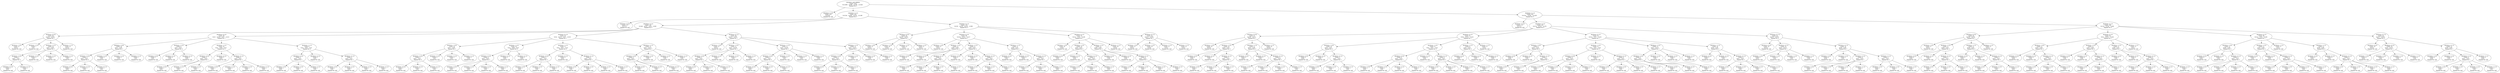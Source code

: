digraph voting {
decisionDecisionNode4762d950[label="Attribute: null=Infinity
Count: 1555
0.0:1093   3.0:60   2.0:59   1.0:343   
Expand On: 5"];decisionDecisionNode4762d950 -> decisionDecisionNode2aa937cd;
decisionDecisionNode2aa937cd[label="Attribute: 5=0.0
Count: 518
0.0:518   
Expand On: null"];decisionDecisionNode4762d950 -> decisionDecisionNode4b8e899c;
decisionDecisionNode4b8e899c[label="Attribute: 5=2.0
Count: 518
0.0:254   3.0:60   2.0:24   1.0:180   
Expand On: 3"];decisionDecisionNode4b8e899c -> decisionDecisionNode7aec8784;
decisionDecisionNode7aec8784[label="Attribute: 3=0.0
Count: 173
0.0:173   
Expand On: null"];decisionDecisionNode4b8e899c -> decisionDecisionNode3eb52a28;
decisionDecisionNode3eb52a28[label="Attribute: 3=2.0
Count: 167
0.0:46   3.0:31   2.0:8   1.0:82   
Expand On: 0"];decisionDecisionNode3eb52a28 -> decisionDecisionNode67e2c841;
decisionDecisionNode67e2c841[label="Attribute: 0=0.0
Count: 40
0.0:24   1.0:16   
Expand On: 1"];decisionDecisionNode67e2c841 -> decisionDecisionNode59c958af;
decisionDecisionNode59c958af[label="Attribute: 1=0.0
Count: 11
0.0:11   
Expand On: null"];decisionDecisionNode67e2c841 -> decisionDecisionNode31dd7736;
decisionDecisionNode31dd7736[label="Attribute: 1=3.0
Count: 7
1.0:7   
Expand On: null"];decisionDecisionNode67e2c841 -> decisionDecisionNode42bd93cd;
decisionDecisionNode42bd93cd[label="Attribute: 1=2.0
Count: 10
0.0:1   1.0:9   
Expand On: 2"];decisionDecisionNode42bd93cd -> decisionDecisionNode2c3299f6;
decisionDecisionNode2c3299f6[label="Attribute: 2=0.0
Count: 2
0.0:1   1.0:1   
Expand On: 4"];decisionDecisionNode2c3299f6 -> decisionDecisionNode2e19fc25;
decisionDecisionNode2e19fc25[label="Attribute: 4=0.0
Count: 1
0.0:1   
Expand On: null"];decisionDecisionNode2c3299f6 -> decisionDecisionNode2bf8f8c8;
decisionDecisionNode2bf8f8c8[label="Attribute: 4=1.0
Count: 1
1.0:1   
Expand On: null"];decisionDecisionNode42bd93cd -> decisionDecisionNode66952905;
decisionDecisionNode66952905[label="Attribute: 2=3.0
Count: 3
1.0:3   
Expand On: null"];decisionDecisionNode42bd93cd -> decisionDecisionNode4ab83be0;
decisionDecisionNode4ab83be0[label="Attribute: 2=2.0
Count: 3
1.0:3   
Expand On: null"];decisionDecisionNode42bd93cd -> decisionDecisionNode5631573;
decisionDecisionNode5631573[label="Attribute: 2=1.0
Count: 2
1.0:2   
Expand On: null"];decisionDecisionNode67e2c841 -> decisionDecisionNode2c1533c8;
decisionDecisionNode2c1533c8[label="Attribute: 1=1.0
Count: 12
0.0:12   
Expand On: null"];decisionDecisionNode3eb52a28 -> decisionDecisionNode23faa614;
decisionDecisionNode23faa614[label="Attribute: 0=3.0
Count: 38
0.0:3   3.0:18   2.0:5   1.0:12   
Expand On: 1"];decisionDecisionNode23faa614 -> decisionDecisionNode1cad7d80;
decisionDecisionNode1cad7d80[label="Attribute: 1=0.0
Count: 10
0.0:1   1.0:9   
Expand On: 2"];decisionDecisionNode1cad7d80 -> decisionDecisionNode420a6d35;
decisionDecisionNode420a6d35[label="Attribute: 2=0.0
Count: 3
0.0:1   1.0:2   
Expand On: 4"];decisionDecisionNode420a6d35 -> decisionDecisionNode3a87d472;
decisionDecisionNode3a87d472[label="Attribute: 4=0.0
Count: 1
0.0:1   
Expand On: null"];decisionDecisionNode420a6d35 -> decisionDecisionNode2b8ca663;
decisionDecisionNode2b8ca663[label="Attribute: 4=2.0
Count: 1
1.0:1   
Expand On: null"];decisionDecisionNode420a6d35 -> decisionDecisionNode1effc3eb;
decisionDecisionNode1effc3eb[label="Attribute: 4=1.0
Count: 1
1.0:1   
Expand On: null"];decisionDecisionNode1cad7d80 -> decisionDecisionNode29978933;
decisionDecisionNode29978933[label="Attribute: 2=3.0
Count: 3
1.0:3   
Expand On: null"];decisionDecisionNode1cad7d80 -> decisionDecisionNode1bb0889a;
decisionDecisionNode1bb0889a[label="Attribute: 2=2.0
Count: 3
1.0:3   
Expand On: null"];decisionDecisionNode1cad7d80 -> decisionDecisionNode62d844a9;
decisionDecisionNode62d844a9[label="Attribute: 2=1.0
Count: 1
1.0:1   
Expand On: null"];decisionDecisionNode23faa614 -> decisionDecisionNode6483e5f1;
decisionDecisionNode6483e5f1[label="Attribute: 1=3.0
Count: 9
3.0:7   2.0:2   
Expand On: 4"];decisionDecisionNode6483e5f1 -> decisionDecisionNodef6d64c5;
decisionDecisionNodef6d64c5[label="Attribute: 4=0.0
Count: 2
2.0:2   
Expand On: null"];decisionDecisionNode6483e5f1 -> decisionDecisionNode56f2c96c;
decisionDecisionNode56f2c96c[label="Attribute: 4=2.0
Count: 4
3.0:4   
Expand On: null"];decisionDecisionNode6483e5f1 -> decisionDecisionNode5d85fe0c;
decisionDecisionNode5d85fe0c[label="Attribute: 4=1.0
Count: 3
3.0:3   
Expand On: null"];decisionDecisionNode23faa614 -> decisionDecisionNode7e9f5cc;
decisionDecisionNode7e9f5cc[label="Attribute: 1=2.0
Count: 10
0.0:1   3.0:6   2.0:3   
Expand On: 4"];decisionDecisionNode7e9f5cc -> decisionDecisionNode11082823;
decisionDecisionNode11082823[label="Attribute: 4=0.0
Count: 3
0.0:1   2.0:2   
Expand On: 2"];decisionDecisionNode11082823 -> decisionDecisionNode2e831a91;
decisionDecisionNode2e831a91[label="Attribute: 2=0.0
Count: 1
0.0:1   
Expand On: null"];decisionDecisionNode11082823 -> decisionDecisionNode21453d72;
decisionDecisionNode21453d72[label="Attribute: 2=2.0
Count: 1
2.0:1   
Expand On: null"];decisionDecisionNode11082823 -> decisionDecisionNode48c5186e;
decisionDecisionNode48c5186e[label="Attribute: 2=1.0
Count: 1
2.0:1   
Expand On: null"];decisionDecisionNode7e9f5cc -> decisionDecisionNode3c70315;
decisionDecisionNode3c70315[label="Attribute: 4=2.0
Count: 3
3.0:3   
Expand On: null"];decisionDecisionNode7e9f5cc -> decisionDecisionNode7e9b59a2;
decisionDecisionNode7e9b59a2[label="Attribute: 4=1.0
Count: 4
3.0:3   2.0:1   
Expand On: 2"];decisionDecisionNode7e9b59a2 -> decisionDecisionNode919db9e;
decisionDecisionNode919db9e[label="Attribute: 2=0.0
Count: 1
2.0:1   
Expand On: null"];decisionDecisionNode7e9b59a2 -> decisionDecisionNodea166bd;
decisionDecisionNodea166bd[label="Attribute: 2=3.0
Count: 1
3.0:1   
Expand On: null"];decisionDecisionNode7e9b59a2 -> decisionDecisionNode6460029d;
decisionDecisionNode6460029d[label="Attribute: 2=2.0
Count: 1
3.0:1   
Expand On: null"];decisionDecisionNode7e9b59a2 -> decisionDecisionNode5b4bc4e6;
decisionDecisionNode5b4bc4e6[label="Attribute: 2=1.0
Count: 1
3.0:1   
Expand On: null"];decisionDecisionNode23faa614 -> decisionDecisionNode4b6c06dd;
decisionDecisionNode4b6c06dd[label="Attribute: 1=1.0
Count: 9
0.0:1   3.0:5   1.0:3   
Expand On: 4"];decisionDecisionNode4b6c06dd -> decisionDecisionNode2136bdda;
decisionDecisionNode2136bdda[label="Attribute: 4=0.0
Count: 3
0.0:1   1.0:2   
Expand On: 2"];decisionDecisionNode2136bdda -> decisionDecisionNode10ea443f;
decisionDecisionNode10ea443f[label="Attribute: 2=0.0
Count: 1
0.0:1   
Expand On: null"];decisionDecisionNode2136bdda -> decisionDecisionNode4268cc6;
decisionDecisionNode4268cc6[label="Attribute: 2=3.0
Count: 1
1.0:1   
Expand On: null"];decisionDecisionNode2136bdda -> decisionDecisionNode7ee41d4a;
decisionDecisionNode7ee41d4a[label="Attribute: 2=2.0
Count: 1
1.0:1   
Expand On: null"];decisionDecisionNode4b6c06dd -> decisionDecisionNode323f265b;
decisionDecisionNode323f265b[label="Attribute: 4=2.0
Count: 2
3.0:2   
Expand On: null"];decisionDecisionNode4b6c06dd -> decisionDecisionNode4fef3a22;
decisionDecisionNode4fef3a22[label="Attribute: 4=1.0
Count: 4
3.0:3   1.0:1   
Expand On: 2"];decisionDecisionNode4fef3a22 -> decisionDecisionNode62d1b72d;
decisionDecisionNode62d1b72d[label="Attribute: 2=0.0
Count: 1
1.0:1   
Expand On: null"];decisionDecisionNode4fef3a22 -> decisionDecisionNode36511e0a;
decisionDecisionNode36511e0a[label="Attribute: 2=3.0
Count: 1
3.0:1   
Expand On: null"];decisionDecisionNode4fef3a22 -> decisionDecisionNode78b3e62;
decisionDecisionNode78b3e62[label="Attribute: 2=2.0
Count: 1
3.0:1   
Expand On: null"];decisionDecisionNode4fef3a22 -> decisionDecisionNode46ac97cc;
decisionDecisionNode46ac97cc[label="Attribute: 2=1.0
Count: 1
3.0:1   
Expand On: null"];decisionDecisionNode3eb52a28 -> decisionDecisionNode6d21f653;
decisionDecisionNode6d21f653[label="Attribute: 0=2.0
Count: 43
0.0:4   3.0:13   2.0:3   1.0:23   
Expand On: 1"];decisionDecisionNode6d21f653 -> decisionDecisionNode50b2fb1e;
decisionDecisionNode50b2fb1e[label="Attribute: 1=0.0
Count: 10
0.0:1   1.0:9   
Expand On: 2"];decisionDecisionNode50b2fb1e -> decisionDecisionNode168497f6;
decisionDecisionNode168497f6[label="Attribute: 2=0.0
Count: 3
0.0:1   1.0:2   
Expand On: 4"];decisionDecisionNode168497f6 -> decisionDecisionNode5b14a306;
decisionDecisionNode5b14a306[label="Attribute: 4=0.0
Count: 1
0.0:1   
Expand On: null"];decisionDecisionNode168497f6 -> decisionDecisionNode27db0da1;
decisionDecisionNode27db0da1[label="Attribute: 4=2.0
Count: 1
1.0:1   
Expand On: null"];decisionDecisionNode168497f6 -> decisionDecisionNode1e5bd978;
decisionDecisionNode1e5bd978[label="Attribute: 4=1.0
Count: 1
1.0:1   
Expand On: null"];decisionDecisionNode50b2fb1e -> decisionDecisionNode202264da;
decisionDecisionNode202264da[label="Attribute: 2=3.0
Count: 2
1.0:2   
Expand On: null"];decisionDecisionNode50b2fb1e -> decisionDecisionNode320b34b1;
decisionDecisionNode320b34b1[label="Attribute: 2=2.0
Count: 2
1.0:2   
Expand On: null"];decisionDecisionNode50b2fb1e -> decisionDecisionNode7db06a21;
decisionDecisionNode7db06a21[label="Attribute: 2=1.0
Count: 3
1.0:3   
Expand On: null"];decisionDecisionNode6d21f653 -> decisionDecisionNode4907dcfe;
decisionDecisionNode4907dcfe[label="Attribute: 1=3.0
Count: 10
0.0:1   3.0:6   2.0:3   
Expand On: 4"];decisionDecisionNode4907dcfe -> decisionDecisionNode233dcd27;
decisionDecisionNode233dcd27[label="Attribute: 4=0.0
Count: 4
0.0:1   2.0:3   
Expand On: 2"];decisionDecisionNode233dcd27 -> decisionDecisionNode2e67cd84;
decisionDecisionNode2e67cd84[label="Attribute: 2=0.0
Count: 1
0.0:1   
Expand On: null"];decisionDecisionNode233dcd27 -> decisionDecisionNode20e5ace9;
decisionDecisionNode20e5ace9[label="Attribute: 2=3.0
Count: 1
2.0:1   
Expand On: null"];decisionDecisionNode233dcd27 -> decisionDecisionNode46bb05de;
decisionDecisionNode46bb05de[label="Attribute: 2=2.0
Count: 1
2.0:1   
Expand On: null"];decisionDecisionNode233dcd27 -> decisionDecisionNode207e5619;
decisionDecisionNode207e5619[label="Attribute: 2=1.0
Count: 1
2.0:1   
Expand On: null"];decisionDecisionNode4907dcfe -> decisionDecisionNode464693f9;
decisionDecisionNode464693f9[label="Attribute: 4=2.0
Count: 3
3.0:3   
Expand On: null"];decisionDecisionNode4907dcfe -> decisionDecisionNode439ce47a;
decisionDecisionNode439ce47a[label="Attribute: 4=1.0
Count: 3
3.0:3   
Expand On: null"];decisionDecisionNode6d21f653 -> decisionDecisionNode715c2843;
decisionDecisionNode715c2843[label="Attribute: 1=2.0
Count: 11
0.0:1   3.0:7   1.0:3   
Expand On: 4"];decisionDecisionNode715c2843 -> decisionDecisionNode595780d9;
decisionDecisionNode595780d9[label="Attribute: 4=0.0
Count: 3
0.0:1   1.0:2   
Expand On: 2"];decisionDecisionNode595780d9 -> decisionDecisionNode7fcc5461;
decisionDecisionNode7fcc5461[label="Attribute: 2=0.0
Count: 1
0.0:1   
Expand On: null"];decisionDecisionNode595780d9 -> decisionDecisionNode3fb7edd3;
decisionDecisionNode3fb7edd3[label="Attribute: 2=2.0
Count: 1
1.0:1   
Expand On: null"];decisionDecisionNode595780d9 -> decisionDecisionNode445ed853;
decisionDecisionNode445ed853[label="Attribute: 2=1.0
Count: 1
1.0:1   
Expand On: null"];decisionDecisionNode715c2843 -> decisionDecisionNode2ecc5436;
decisionDecisionNode2ecc5436[label="Attribute: 4=2.0
Count: 4
3.0:4   
Expand On: null"];decisionDecisionNode715c2843 -> decisionDecisionNode68acbd3a;
decisionDecisionNode68acbd3a[label="Attribute: 4=1.0
Count: 4
3.0:3   1.0:1   
Expand On: 2"];decisionDecisionNode68acbd3a -> decisionDecisionNode24bb6086;
decisionDecisionNode24bb6086[label="Attribute: 2=0.0
Count: 1
1.0:1   
Expand On: null"];decisionDecisionNode68acbd3a -> decisionDecisionNode9be1041;
decisionDecisionNode9be1041[label="Attribute: 2=3.0
Count: 1
3.0:1   
Expand On: null"];decisionDecisionNode68acbd3a -> decisionDecisionNode1d1d2066;
decisionDecisionNode1d1d2066[label="Attribute: 2=2.0
Count: 1
3.0:1   
Expand On: null"];decisionDecisionNode68acbd3a -> decisionDecisionNode633a1778;
decisionDecisionNode633a1778[label="Attribute: 2=1.0
Count: 1
3.0:1   
Expand On: null"];decisionDecisionNode6d21f653 -> decisionDecisionNode7adafa2c;
decisionDecisionNode7adafa2c[label="Attribute: 1=1.0
Count: 12
0.0:1   1.0:11   
Expand On: 2"];decisionDecisionNode7adafa2c -> decisionDecisionNode3e5e9db7;
decisionDecisionNode3e5e9db7[label="Attribute: 2=0.0
Count: 3
0.0:1   1.0:2   
Expand On: 4"];decisionDecisionNode3e5e9db7 -> decisionDecisionNode35c4795e;
decisionDecisionNode35c4795e[label="Attribute: 4=0.0
Count: 1
0.0:1   
Expand On: null"];decisionDecisionNode3e5e9db7 -> decisionDecisionNode75fc25e5;
decisionDecisionNode75fc25e5[label="Attribute: 4=2.0
Count: 1
1.0:1   
Expand On: null"];decisionDecisionNode3e5e9db7 -> decisionDecisionNode7d1c19e6;
decisionDecisionNode7d1c19e6[label="Attribute: 4=1.0
Count: 1
1.0:1   
Expand On: null"];decisionDecisionNode7adafa2c -> decisionDecisionNode3fe88b35;
decisionDecisionNode3fe88b35[label="Attribute: 2=3.0
Count: 3
1.0:3   
Expand On: null"];decisionDecisionNode7adafa2c -> decisionDecisionNode3c0b655a;
decisionDecisionNode3c0b655a[label="Attribute: 2=2.0
Count: 3
1.0:3   
Expand On: null"];decisionDecisionNode7adafa2c -> decisionDecisionNode102b1682;
decisionDecisionNode102b1682[label="Attribute: 2=1.0
Count: 3
1.0:3   
Expand On: null"];decisionDecisionNode3eb52a28 -> decisionDecisionNode67cec874;
decisionDecisionNode67cec874[label="Attribute: 0=1.0
Count: 46
0.0:15   1.0:31   
Expand On: 1"];decisionDecisionNode67cec874 -> decisionDecisionNode38ca6cea;
decisionDecisionNode38ca6cea[label="Attribute: 1=0.0
Count: 12
0.0:12   
Expand On: null"];decisionDecisionNode67cec874 -> decisionDecisionNode71b493c6;
decisionDecisionNode71b493c6[label="Attribute: 1=3.0
Count: 11
0.0:1   1.0:10   
Expand On: 2"];decisionDecisionNode71b493c6 -> decisionDecisionNode651e67c;
decisionDecisionNode651e67c[label="Attribute: 2=0.0
Count: 3
0.0:1   1.0:2   
Expand On: 4"];decisionDecisionNode651e67c -> decisionDecisionNode6af2da21;
decisionDecisionNode6af2da21[label="Attribute: 4=0.0
Count: 1
0.0:1   
Expand On: null"];decisionDecisionNode651e67c -> decisionDecisionNode6dcee361;
decisionDecisionNode6dcee361[label="Attribute: 4=2.0
Count: 1
1.0:1   
Expand On: null"];decisionDecisionNode651e67c -> decisionDecisionNode29b22d99;
decisionDecisionNode29b22d99[label="Attribute: 4=1.0
Count: 1
1.0:1   
Expand On: null"];decisionDecisionNode71b493c6 -> decisionDecisionNode70cfad31;
decisionDecisionNode70cfad31[label="Attribute: 2=3.0
Count: 3
1.0:3   
Expand On: null"];decisionDecisionNode71b493c6 -> decisionDecisionNode5273a5d3;
decisionDecisionNode5273a5d3[label="Attribute: 2=2.0
Count: 3
1.0:3   
Expand On: null"];decisionDecisionNode71b493c6 -> decisionDecisionNode268be9ef;
decisionDecisionNode268be9ef[label="Attribute: 2=1.0
Count: 2
1.0:2   
Expand On: null"];decisionDecisionNode67cec874 -> decisionDecisionNode2bab5dae;
decisionDecisionNode2bab5dae[label="Attribute: 1=2.0
Count: 11
0.0:1   1.0:10   
Expand On: 2"];decisionDecisionNode2bab5dae -> decisionDecisionNode7f9360e7;
decisionDecisionNode7f9360e7[label="Attribute: 2=0.0
Count: 3
0.0:1   1.0:2   
Expand On: 4"];decisionDecisionNode7f9360e7 -> decisionDecisionNode24bf1f20;
decisionDecisionNode24bf1f20[label="Attribute: 4=0.0
Count: 1
0.0:1   
Expand On: null"];decisionDecisionNode7f9360e7 -> decisionDecisionNode7f9480b8;
decisionDecisionNode7f9480b8[label="Attribute: 4=2.0
Count: 1
1.0:1   
Expand On: null"];decisionDecisionNode7f9360e7 -> decisionDecisionNode6e8ef177;
decisionDecisionNode6e8ef177[label="Attribute: 4=1.0
Count: 1
1.0:1   
Expand On: null"];decisionDecisionNode2bab5dae -> decisionDecisionNode6a8ef455;
decisionDecisionNode6a8ef455[label="Attribute: 2=3.0
Count: 2
1.0:2   
Expand On: null"];decisionDecisionNode2bab5dae -> decisionDecisionNode4f4b2f1a;
decisionDecisionNode4f4b2f1a[label="Attribute: 2=2.0
Count: 3
1.0:3   
Expand On: null"];decisionDecisionNode2bab5dae -> decisionDecisionNode51017ca1;
decisionDecisionNode51017ca1[label="Attribute: 2=1.0
Count: 3
1.0:3   
Expand On: null"];decisionDecisionNode67cec874 -> decisionDecisionNode389d5793;
decisionDecisionNode389d5793[label="Attribute: 1=1.0
Count: 12
0.0:1   1.0:11   
Expand On: 2"];decisionDecisionNode389d5793 -> decisionDecisionNode61e090ee;
decisionDecisionNode61e090ee[label="Attribute: 2=0.0
Count: 3
0.0:1   1.0:2   
Expand On: 4"];decisionDecisionNode61e090ee -> decisionDecisionNode5e4b2b75;
decisionDecisionNode5e4b2b75[label="Attribute: 4=0.0
Count: 1
0.0:1   
Expand On: null"];decisionDecisionNode61e090ee -> decisionDecisionNode19123eb0;
decisionDecisionNode19123eb0[label="Attribute: 4=2.0
Count: 1
1.0:1   
Expand On: null"];decisionDecisionNode61e090ee -> decisionDecisionNode7cd1a1ab;
decisionDecisionNode7cd1a1ab[label="Attribute: 4=1.0
Count: 1
1.0:1   
Expand On: null"];decisionDecisionNode389d5793 -> decisionDecisionNode26cd2192;
decisionDecisionNode26cd2192[label="Attribute: 2=3.0
Count: 3
1.0:3   
Expand On: null"];decisionDecisionNode389d5793 -> decisionDecisionNode65570c24;
decisionDecisionNode65570c24[label="Attribute: 2=2.0
Count: 3
1.0:3   
Expand On: null"];decisionDecisionNode389d5793 -> decisionDecisionNode35de4376;
decisionDecisionNode35de4376[label="Attribute: 2=1.0
Count: 3
1.0:3   
Expand On: null"];decisionDecisionNode4b8e899c -> decisionDecisionNode131f139b;
decisionDecisionNode131f139b[label="Attribute: 3=1.0
Count: 178
0.0:35   3.0:29   2.0:16   1.0:98   
Expand On: 0"];decisionDecisionNode131f139b -> decisionDecisionNode5d402eeb;
decisionDecisionNode5d402eeb[label="Attribute: 0=0.0
Count: 45
0.0:23   1.0:22   
Expand On: 1"];decisionDecisionNode5d402eeb -> decisionDecisionNode20c87621;
decisionDecisionNode20c87621[label="Attribute: 1=0.0
Count: 12
0.0:12   
Expand On: null"];decisionDecisionNode5d402eeb -> decisionDecisionNode48c38157;
decisionDecisionNode48c38157[label="Attribute: 1=3.0
Count: 10
1.0:10   
Expand On: null"];decisionDecisionNode5d402eeb -> decisionDecisionNode1b609c13;
decisionDecisionNode1b609c13[label="Attribute: 1=2.0
Count: 12
1.0:12   
Expand On: null"];decisionDecisionNode5d402eeb -> decisionDecisionNode63a6b16f;
decisionDecisionNode63a6b16f[label="Attribute: 1=1.0
Count: 11
0.0:11   
Expand On: null"];decisionDecisionNode131f139b -> decisionDecisionNode54cb2185;
decisionDecisionNode54cb2185[label="Attribute: 0=3.0
Count: 46
3.0:18   2.0:11   1.0:17   
Expand On: 1"];decisionDecisionNode54cb2185 -> decisionDecisionNode6405ce40;
decisionDecisionNode6405ce40[label="Attribute: 1=0.0
Count: 12
1.0:12   
Expand On: null"];decisionDecisionNode54cb2185 -> decisionDecisionNode3927ff0d;
decisionDecisionNode3927ff0d[label="Attribute: 1=3.0
Count: 12
3.0:6   2.0:6   
Expand On: 4"];decisionDecisionNode3927ff0d -> decisionDecisionNode70d9cbcb;
decisionDecisionNode70d9cbcb[label="Attribute: 4=0.0
Count: 4
2.0:4   
Expand On: null"];decisionDecisionNode3927ff0d -> decisionDecisionNode6ad2b64e;
decisionDecisionNode6ad2b64e[label="Attribute: 4=2.0
Count: 4
3.0:4   
Expand On: null"];decisionDecisionNode3927ff0d -> decisionDecisionNode2fbef1ac;
decisionDecisionNode2fbef1ac[label="Attribute: 4=1.0
Count: 4
3.0:2   2.0:2   
Expand On: 2"];decisionDecisionNode2fbef1ac -> decisionDecisionNode20ec6bb1;
decisionDecisionNode20ec6bb1[label="Attribute: 2=0.0
Count: 1
2.0:1   
Expand On: null"];decisionDecisionNode2fbef1ac -> decisionDecisionNode192425a;
decisionDecisionNode192425a[label="Attribute: 2=3.0
Count: 1
3.0:1   
Expand On: null"];decisionDecisionNode2fbef1ac -> decisionDecisionNode29422384;
decisionDecisionNode29422384[label="Attribute: 2=2.0
Count: 1
3.0:1   
Expand On: null"];decisionDecisionNode2fbef1ac -> decisionDecisionNode3529c445;
decisionDecisionNode3529c445[label="Attribute: 2=1.0
Count: 1
2.0:1   
Expand On: null"];decisionDecisionNode54cb2185 -> decisionDecisionNode4914a947;
decisionDecisionNode4914a947[label="Attribute: 1=2.0
Count: 11
3.0:6   2.0:5   
Expand On: 4"];decisionDecisionNode4914a947 -> decisionDecisionNode6b7599cc;
decisionDecisionNode6b7599cc[label="Attribute: 4=0.0
Count: 4
2.0:4   
Expand On: null"];decisionDecisionNode4914a947 -> decisionDecisionNode75c45731;
decisionDecisionNode75c45731[label="Attribute: 4=2.0
Count: 4
3.0:4   
Expand On: null"];decisionDecisionNode4914a947 -> decisionDecisionNode2d388e5e;
decisionDecisionNode2d388e5e[label="Attribute: 4=1.0
Count: 3
3.0:2   2.0:1   
Expand On: 2"];decisionDecisionNode2d388e5e -> decisionDecisionNode5c0ad483;
decisionDecisionNode5c0ad483[label="Attribute: 2=3.0
Count: 1
3.0:1   
Expand On: null"];decisionDecisionNode2d388e5e -> decisionDecisionNode4b0613aa;
decisionDecisionNode4b0613aa[label="Attribute: 2=2.0
Count: 1
3.0:1   
Expand On: null"];decisionDecisionNode2d388e5e -> decisionDecisionNode7bf52460;
decisionDecisionNode7bf52460[label="Attribute: 2=1.0
Count: 1
2.0:1   
Expand On: null"];decisionDecisionNode54cb2185 -> decisionDecisionNode1b275a34;
decisionDecisionNode1b275a34[label="Attribute: 1=1.0
Count: 11
3.0:6   1.0:5   
Expand On: 4"];decisionDecisionNode1b275a34 -> decisionDecisionNode349319d9;
decisionDecisionNode349319d9[label="Attribute: 4=0.0
Count: 4
1.0:4   
Expand On: null"];decisionDecisionNode1b275a34 -> decisionDecisionNode25861086;
decisionDecisionNode25861086[label="Attribute: 4=2.0
Count: 4
3.0:4   
Expand On: null"];decisionDecisionNode1b275a34 -> decisionDecisionNode4a6e0a9;
decisionDecisionNode4a6e0a9[label="Attribute: 4=1.0
Count: 3
3.0:2   1.0:1   
Expand On: 2"];decisionDecisionNode4a6e0a9 -> decisionDecisionNode67e779a1;
decisionDecisionNode67e779a1[label="Attribute: 2=0.0
Count: 1
1.0:1   
Expand On: null"];decisionDecisionNode4a6e0a9 -> decisionDecisionNodede26e52;
decisionDecisionNodede26e52[label="Attribute: 2=3.0
Count: 1
3.0:1   
Expand On: null"];decisionDecisionNode4a6e0a9 -> decisionDecisionNodecb8d09d;
decisionDecisionNodecb8d09d[label="Attribute: 2=2.0
Count: 1
3.0:1   
Expand On: null"];decisionDecisionNode131f139b -> decisionDecisionNode3987f9f1;
decisionDecisionNode3987f9f1[label="Attribute: 0=2.0
Count: 42
3.0:11   2.0:5   1.0:26   
Expand On: 1"];decisionDecisionNode3987f9f1 -> decisionDecisionNodee2a5ab9;
decisionDecisionNodee2a5ab9[label="Attribute: 1=0.0
Count: 10
1.0:10   
Expand On: null"];decisionDecisionNode3987f9f1 -> decisionDecisionNode7eaa2ef2;
decisionDecisionNode7eaa2ef2[label="Attribute: 1=3.0
Count: 10
3.0:5   2.0:5   
Expand On: 4"];decisionDecisionNode7eaa2ef2 -> decisionDecisionNode56f052d5;
decisionDecisionNode56f052d5[label="Attribute: 4=0.0
Count: 3
2.0:3   
Expand On: null"];decisionDecisionNode7eaa2ef2 -> decisionDecisionNode3bce4a8a;
decisionDecisionNode3bce4a8a[label="Attribute: 4=2.0
Count: 4
3.0:4   
Expand On: null"];decisionDecisionNode7eaa2ef2 -> decisionDecisionNode647fc8b2;
decisionDecisionNode647fc8b2[label="Attribute: 4=1.0
Count: 3
3.0:1   2.0:2   
Expand On: 2"];decisionDecisionNode647fc8b2 -> decisionDecisionNode15151aa;
decisionDecisionNode15151aa[label="Attribute: 2=0.0
Count: 1
2.0:1   
Expand On: null"];decisionDecisionNode647fc8b2 -> decisionDecisionNode1c87093;
decisionDecisionNode1c87093[label="Attribute: 2=2.0
Count: 1
3.0:1   
Expand On: null"];decisionDecisionNode647fc8b2 -> decisionDecisionNodee56c3cf;
decisionDecisionNodee56c3cf[label="Attribute: 2=1.0
Count: 1
2.0:1   
Expand On: null"];decisionDecisionNode3987f9f1 -> decisionDecisionNode62515263;
decisionDecisionNode62515263[label="Attribute: 1=2.0
Count: 12
3.0:6   1.0:6   
Expand On: 4"];decisionDecisionNode62515263 -> decisionDecisionNode48f81402;
decisionDecisionNode48f81402[label="Attribute: 4=0.0
Count: 4
1.0:4   
Expand On: null"];decisionDecisionNode62515263 -> decisionDecisionNode16e9b4bb;
decisionDecisionNode16e9b4bb[label="Attribute: 4=2.0
Count: 4
3.0:4   
Expand On: null"];decisionDecisionNode62515263 -> decisionDecisionNode49586cbd;
decisionDecisionNode49586cbd[label="Attribute: 4=1.0
Count: 4
3.0:2   1.0:2   
Expand On: 2"];decisionDecisionNode49586cbd -> decisionDecisionNode4c4b11e9;
decisionDecisionNode4c4b11e9[label="Attribute: 2=0.0
Count: 1
1.0:1   
Expand On: null"];decisionDecisionNode49586cbd -> decisionDecisionNode5484ff20;
decisionDecisionNode5484ff20[label="Attribute: 2=3.0
Count: 1
3.0:1   
Expand On: null"];decisionDecisionNode49586cbd -> decisionDecisionNode6789b939;
decisionDecisionNode6789b939[label="Attribute: 2=2.0
Count: 1
3.0:1   
Expand On: null"];decisionDecisionNode49586cbd -> decisionDecisionNode2df824a;
decisionDecisionNode2df824a[label="Attribute: 2=1.0
Count: 1
1.0:1   
Expand On: null"];decisionDecisionNode3987f9f1 -> decisionDecisionNode1fe2c9bf;
decisionDecisionNode1fe2c9bf[label="Attribute: 1=1.0
Count: 10
1.0:10   
Expand On: null"];decisionDecisionNode131f139b -> decisionDecisionNode622b2af3;
decisionDecisionNode622b2af3[label="Attribute: 0=1.0
Count: 45
0.0:12   1.0:33   
Expand On: 1"];decisionDecisionNode622b2af3 -> decisionDecisionNode10e9df;
decisionDecisionNode10e9df[label="Attribute: 1=0.0
Count: 12
0.0:12   
Expand On: null"];decisionDecisionNode622b2af3 -> decisionDecisionNode566a2f81;
decisionDecisionNode566a2f81[label="Attribute: 1=3.0
Count: 10
1.0:10   
Expand On: null"];decisionDecisionNode622b2af3 -> decisionDecisionNode5554ea79;
decisionDecisionNode5554ea79[label="Attribute: 1=2.0
Count: 11
1.0:11   
Expand On: null"];decisionDecisionNode622b2af3 -> decisionDecisionNode39edd9b3;
decisionDecisionNode39edd9b3[label="Attribute: 1=1.0
Count: 12
1.0:12   
Expand On: null"];decisionDecisionNode4762d950 -> decisionDecisionNode2e6f947b;
decisionDecisionNode2e6f947b[label="Attribute: 5=1.0
Count: 519
0.0:321   2.0:35   1.0:163   
Expand On: 3"];decisionDecisionNode2e6f947b -> decisionDecisionNode1f7d2f0e;
decisionDecisionNode1f7d2f0e[label="Attribute: 3=0.0
Count: 172
0.0:172   
Expand On: null"];decisionDecisionNode2e6f947b -> decisionDecisionNode539c5048;
decisionDecisionNode539c5048[label="Attribute: 3=2.0
Count: 167
0.0:70   2.0:19   1.0:78   
Expand On: 0"];decisionDecisionNode539c5048 -> decisionDecisionNode3b5ad1da;
decisionDecisionNode3b5ad1da[label="Attribute: 0=0.0
Count: 41
0.0:30   1.0:11   
Expand On: 1"];decisionDecisionNode3b5ad1da -> decisionDecisionNode47875da7;
decisionDecisionNode47875da7[label="Attribute: 1=0.0
Count: 10
0.0:10   
Expand On: null"];decisionDecisionNode3b5ad1da -> decisionDecisionNode815a3a1;
decisionDecisionNode815a3a1[label="Attribute: 1=3.0
Count: 10
0.0:5   1.0:5   
Expand On: 4"];decisionDecisionNode815a3a1 -> decisionDecisionNode44a9a32c;
decisionDecisionNode44a9a32c[label="Attribute: 4=0.0
Count: 4
0.0:4   
Expand On: null"];decisionDecisionNode815a3a1 -> decisionDecisionNode5d17c0eb;
decisionDecisionNode5d17c0eb[label="Attribute: 4=2.0
Count: 3
1.0:3   
Expand On: null"];decisionDecisionNode815a3a1 -> decisionDecisionNode427ab40c;
decisionDecisionNode427ab40c[label="Attribute: 4=1.0
Count: 3
0.0:1   1.0:2   
Expand On: 2"];decisionDecisionNode427ab40c -> decisionDecisionNode5c2a1ed;
decisionDecisionNode5c2a1ed[label="Attribute: 2=0.0
Count: 1
0.0:1   
Expand On: null"];decisionDecisionNode427ab40c -> decisionDecisionNode2d14d18f;
decisionDecisionNode2d14d18f[label="Attribute: 2=3.0
Count: 1
1.0:1   
Expand On: null"];decisionDecisionNode427ab40c -> decisionDecisionNode31ca1a68;
decisionDecisionNode31ca1a68[label="Attribute: 2=1.0
Count: 1
1.0:1   
Expand On: null"];decisionDecisionNode3b5ad1da -> decisionDecisionNode4b8bbb61;
decisionDecisionNode4b8bbb61[label="Attribute: 1=2.0
Count: 11
0.0:5   1.0:6   
Expand On: 4"];decisionDecisionNode4b8bbb61 -> decisionDecisionNode42bb0406;
decisionDecisionNode42bb0406[label="Attribute: 4=0.0
Count: 4
0.0:4   
Expand On: null"];decisionDecisionNode4b8bbb61 -> decisionDecisionNode4054824;
decisionDecisionNode4054824[label="Attribute: 4=2.0
Count: 3
1.0:3   
Expand On: null"];decisionDecisionNode4b8bbb61 -> decisionDecisionNode76c3358b;
decisionDecisionNode76c3358b[label="Attribute: 4=1.0
Count: 4
0.0:1   1.0:3   
Expand On: 2"];decisionDecisionNode76c3358b -> decisionDecisionNode9f07597;
decisionDecisionNode9f07597[label="Attribute: 2=0.0
Count: 1
0.0:1   
Expand On: null"];decisionDecisionNode76c3358b -> decisionDecisionNode9b8119a;
decisionDecisionNode9b8119a[label="Attribute: 2=3.0
Count: 1
1.0:1   
Expand On: null"];decisionDecisionNode76c3358b -> decisionDecisionNode138b9a72;
decisionDecisionNode138b9a72[label="Attribute: 2=2.0
Count: 1
1.0:1   
Expand On: null"];decisionDecisionNode76c3358b -> decisionDecisionNode3248bc64;
decisionDecisionNode3248bc64[label="Attribute: 2=1.0
Count: 1
1.0:1   
Expand On: null"];decisionDecisionNode3b5ad1da -> decisionDecisionNode45486306;
decisionDecisionNode45486306[label="Attribute: 1=1.0
Count: 10
0.0:10   
Expand On: null"];decisionDecisionNode539c5048 -> decisionDecisionNode135d4273;
decisionDecisionNode135d4273[label="Attribute: 0=3.0
Count: 41
0.0:6   2.0:12   1.0:23   
Expand On: 1"];decisionDecisionNode135d4273 -> decisionDecisionNode4fb595f3;
decisionDecisionNode4fb595f3[label="Attribute: 1=0.0
Count: 10
0.0:5   1.0:5   
Expand On: 4"];decisionDecisionNode4fb595f3 -> decisionDecisionNode1a87ad67;
decisionDecisionNode1a87ad67[label="Attribute: 4=0.0
Count: 4
0.0:4   
Expand On: null"];decisionDecisionNode4fb595f3 -> decisionDecisionNode418952cc;
decisionDecisionNode418952cc[label="Attribute: 4=2.0
Count: 3
1.0:3   
Expand On: null"];decisionDecisionNode4fb595f3 -> decisionDecisionNode1e9af0b1;
decisionDecisionNode1e9af0b1[label="Attribute: 4=1.0
Count: 3
0.0:1   1.0:2   
Expand On: 2"];decisionDecisionNode1e9af0b1 -> decisionDecisionNode4e300429;
decisionDecisionNode4e300429[label="Attribute: 2=0.0
Count: 1
0.0:1   
Expand On: null"];decisionDecisionNode1e9af0b1 -> decisionDecisionNode326147d9;
decisionDecisionNode326147d9[label="Attribute: 2=2.0
Count: 1
1.0:1   
Expand On: null"];decisionDecisionNode1e9af0b1 -> decisionDecisionNode10b41166;
decisionDecisionNode10b41166[label="Attribute: 2=1.0
Count: 1
1.0:1   
Expand On: null"];decisionDecisionNode135d4273 -> decisionDecisionNode1de2481b;
decisionDecisionNode1de2481b[label="Attribute: 1=3.0
Count: 12
0.0:1   2.0:7   1.0:4   
Expand On: 4"];decisionDecisionNode1de2481b -> decisionDecisionNode72ebf3f0;
decisionDecisionNode72ebf3f0[label="Attribute: 4=0.0
Count: 4
0.0:1   1.0:3   
Expand On: 2"];decisionDecisionNode72ebf3f0 -> decisionDecisionNode60dc4c81;
decisionDecisionNode60dc4c81[label="Attribute: 2=0.0
Count: 1
0.0:1   
Expand On: null"];decisionDecisionNode72ebf3f0 -> decisionDecisionNode1f22dad5;
decisionDecisionNode1f22dad5[label="Attribute: 2=3.0
Count: 1
1.0:1   
Expand On: null"];decisionDecisionNode72ebf3f0 -> decisionDecisionNode294ce5eb;
decisionDecisionNode294ce5eb[label="Attribute: 2=2.0
Count: 1
1.0:1   
Expand On: null"];decisionDecisionNode72ebf3f0 -> decisionDecisionNode778abc7b;
decisionDecisionNode778abc7b[label="Attribute: 2=1.0
Count: 1
1.0:1   
Expand On: null"];decisionDecisionNode1de2481b -> decisionDecisionNode355c6c8d;
decisionDecisionNode355c6c8d[label="Attribute: 4=2.0
Count: 4
2.0:4   
Expand On: null"];decisionDecisionNode1de2481b -> decisionDecisionNode46dab859;
decisionDecisionNode46dab859[label="Attribute: 4=1.0
Count: 4
2.0:3   1.0:1   
Expand On: 2"];decisionDecisionNode46dab859 -> decisionDecisionNode417cff66;
decisionDecisionNode417cff66[label="Attribute: 2=0.0
Count: 1
1.0:1   
Expand On: null"];decisionDecisionNode46dab859 -> decisionDecisionNode7563a320;
decisionDecisionNode7563a320[label="Attribute: 2=3.0
Count: 1
2.0:1   
Expand On: null"];decisionDecisionNode46dab859 -> decisionDecisionNode606ac615;
decisionDecisionNode606ac615[label="Attribute: 2=2.0
Count: 1
2.0:1   
Expand On: null"];decisionDecisionNode46dab859 -> decisionDecisionNode1f2be27;
decisionDecisionNode1f2be27[label="Attribute: 2=1.0
Count: 1
2.0:1   
Expand On: null"];decisionDecisionNode135d4273 -> decisionDecisionNode67a1f370;
decisionDecisionNode67a1f370[label="Attribute: 1=2.0
Count: 8
2.0:5   1.0:3   
Expand On: 4"];decisionDecisionNode67a1f370 -> decisionDecisionNode39757337;
decisionDecisionNode39757337[label="Attribute: 4=0.0
Count: 3
1.0:3   
Expand On: null"];decisionDecisionNode67a1f370 -> decisionDecisionNode4ddf3d59;
decisionDecisionNode4ddf3d59[label="Attribute: 4=2.0
Count: 2
2.0:2   
Expand On: null"];decisionDecisionNode67a1f370 -> decisionDecisionNode7b34c5ff;
decisionDecisionNode7b34c5ff[label="Attribute: 4=1.0
Count: 3
2.0:3   
Expand On: null"];decisionDecisionNode135d4273 -> decisionDecisionNode45b3278a;
decisionDecisionNode45b3278a[label="Attribute: 1=1.0
Count: 11
1.0:11   
Expand On: null"];decisionDecisionNode539c5048 -> decisionDecisionNode74e8f8c5;
decisionDecisionNode74e8f8c5[label="Attribute: 0=2.0
Count: 43
0.0:11   2.0:7   1.0:25   
Expand On: 1"];decisionDecisionNode74e8f8c5 -> decisionDecisionNode6b248979;
decisionDecisionNode6b248979[label="Attribute: 1=0.0
Count: 9
0.0:5   1.0:4   
Expand On: 4"];decisionDecisionNode6b248979 -> decisionDecisionNode2bbd9de3;
decisionDecisionNode2bbd9de3[label="Attribute: 4=0.0
Count: 4
0.0:4   
Expand On: null"];decisionDecisionNode6b248979 -> decisionDecisionNode2dc8b884;
decisionDecisionNode2dc8b884[label="Attribute: 4=2.0
Count: 3
1.0:3   
Expand On: null"];decisionDecisionNode6b248979 -> decisionDecisionNode54c9f997;
decisionDecisionNode54c9f997[label="Attribute: 4=1.0
Count: 2
0.0:1   1.0:1   
Expand On: 2"];decisionDecisionNode54c9f997 -> decisionDecisionNode182153fe;
decisionDecisionNode182153fe[label="Attribute: 2=0.0
Count: 1
0.0:1   
Expand On: null"];decisionDecisionNode54c9f997 -> decisionDecisionNode34115512;
decisionDecisionNode34115512[label="Attribute: 2=1.0
Count: 1
1.0:1   
Expand On: null"];decisionDecisionNode74e8f8c5 -> decisionDecisionNode5de82b72;
decisionDecisionNode5de82b72[label="Attribute: 1=3.0
Count: 12
0.0:1   2.0:7   1.0:4   
Expand On: 4"];decisionDecisionNode5de82b72 -> decisionDecisionNode357c7988;
decisionDecisionNode357c7988[label="Attribute: 4=0.0
Count: 4
0.0:1   1.0:3   
Expand On: 2"];decisionDecisionNode357c7988 -> decisionDecisionNode7f0eeb26;
decisionDecisionNode7f0eeb26[label="Attribute: 2=0.0
Count: 1
0.0:1   
Expand On: null"];decisionDecisionNode357c7988 -> decisionDecisionNode2c704cf5;
decisionDecisionNode2c704cf5[label="Attribute: 2=3.0
Count: 1
1.0:1   
Expand On: null"];decisionDecisionNode357c7988 -> decisionDecisionNodecc7f9e;
decisionDecisionNodecc7f9e[label="Attribute: 2=2.0
Count: 1
1.0:1   
Expand On: null"];decisionDecisionNode357c7988 -> decisionDecisionNode71ce5e7a;
decisionDecisionNode71ce5e7a[label="Attribute: 2=1.0
Count: 1
1.0:1   
Expand On: null"];decisionDecisionNode5de82b72 -> decisionDecisionNode239cd5f5;
decisionDecisionNode239cd5f5[label="Attribute: 4=2.0
Count: 4
2.0:4   
Expand On: null"];decisionDecisionNode5de82b72 -> decisionDecisionNodeda2da17;
decisionDecisionNodeda2da17[label="Attribute: 4=1.0
Count: 4
2.0:3   1.0:1   
Expand On: 2"];decisionDecisionNodeda2da17 -> decisionDecisionNode3e9c22ff;
decisionDecisionNode3e9c22ff[label="Attribute: 2=0.0
Count: 1
1.0:1   
Expand On: null"];decisionDecisionNodeda2da17 -> decisionDecisionNode7cbdb375;
decisionDecisionNode7cbdb375[label="Attribute: 2=3.0
Count: 1
2.0:1   
Expand On: null"];decisionDecisionNodeda2da17 -> decisionDecisionNodea51064e;
decisionDecisionNodea51064e[label="Attribute: 2=2.0
Count: 1
2.0:1   
Expand On: null"];decisionDecisionNodeda2da17 -> decisionDecisionNode4d74f02c;
decisionDecisionNode4d74f02c[label="Attribute: 2=1.0
Count: 1
2.0:1   
Expand On: null"];decisionDecisionNode74e8f8c5 -> decisionDecisionNode3844006e;
decisionDecisionNode3844006e[label="Attribute: 1=2.0
Count: 12
0.0:1   1.0:11   
Expand On: 2"];decisionDecisionNode3844006e -> decisionDecisionNode7878529d;
decisionDecisionNode7878529d[label="Attribute: 2=0.0
Count: 3
0.0:1   1.0:2   
Expand On: 4"];decisionDecisionNode7878529d -> decisionDecisionNode2377ff35;
decisionDecisionNode2377ff35[label="Attribute: 4=0.0
Count: 1
0.0:1   
Expand On: null"];decisionDecisionNode7878529d -> decisionDecisionNode1b1402c4;
decisionDecisionNode1b1402c4[label="Attribute: 4=2.0
Count: 1
1.0:1   
Expand On: null"];decisionDecisionNode7878529d -> decisionDecisionNode3ec19fbf;
decisionDecisionNode3ec19fbf[label="Attribute: 4=1.0
Count: 1
1.0:1   
Expand On: null"];decisionDecisionNode3844006e -> decisionDecisionNode19ded4c9;
decisionDecisionNode19ded4c9[label="Attribute: 2=3.0
Count: 3
1.0:3   
Expand On: null"];decisionDecisionNode3844006e -> decisionDecisionNode7463e563;
decisionDecisionNode7463e563[label="Attribute: 2=2.0
Count: 3
1.0:3   
Expand On: null"];decisionDecisionNode3844006e -> decisionDecisionNode4a690247;
decisionDecisionNode4a690247[label="Attribute: 2=1.0
Count: 3
1.0:3   
Expand On: null"];decisionDecisionNode74e8f8c5 -> decisionDecisionNode3414a97b;
decisionDecisionNode3414a97b[label="Attribute: 1=1.0
Count: 10
0.0:4   1.0:6   
Expand On: 4"];decisionDecisionNode3414a97b -> decisionDecisionNode3882e4f3;
decisionDecisionNode3882e4f3[label="Attribute: 4=0.0
Count: 3
0.0:3   
Expand On: null"];decisionDecisionNode3414a97b -> decisionDecisionNode19852a81;
decisionDecisionNode19852a81[label="Attribute: 4=2.0
Count: 3
1.0:3   
Expand On: null"];decisionDecisionNode3414a97b -> decisionDecisionNode75a9883d;
decisionDecisionNode75a9883d[label="Attribute: 4=1.0
Count: 4
0.0:1   1.0:3   
Expand On: 2"];decisionDecisionNode75a9883d -> decisionDecisionNode4d2f9924;
decisionDecisionNode4d2f9924[label="Attribute: 2=0.0
Count: 1
0.0:1   
Expand On: null"];decisionDecisionNode75a9883d -> decisionDecisionNode6fef3212;
decisionDecisionNode6fef3212[label="Attribute: 2=3.0
Count: 1
1.0:1   
Expand On: null"];decisionDecisionNode75a9883d -> decisionDecisionNode40c07527;
decisionDecisionNode40c07527[label="Attribute: 2=2.0
Count: 1
1.0:1   
Expand On: null"];decisionDecisionNode75a9883d -> decisionDecisionNode1b4b74a7;
decisionDecisionNode1b4b74a7[label="Attribute: 2=1.0
Count: 1
1.0:1   
Expand On: null"];decisionDecisionNode539c5048 -> decisionDecisionNode76d78df0;
decisionDecisionNode76d78df0[label="Attribute: 0=1.0
Count: 42
0.0:23   1.0:19   
Expand On: 4"];decisionDecisionNode76d78df0 -> decisionDecisionNode41a7c484;
decisionDecisionNode41a7c484[label="Attribute: 4=0.0
Count: 14
0.0:14   
Expand On: null"];decisionDecisionNode76d78df0 -> decisionDecisionNode6d56d7c8;
decisionDecisionNode6d56d7c8[label="Attribute: 4=2.0
Count: 14
0.0:3   1.0:11   
Expand On: 1"];decisionDecisionNode6d56d7c8 -> decisionDecisionNode6070c38c;
decisionDecisionNode6070c38c[label="Attribute: 1=0.0
Count: 3
0.0:3   
Expand On: null"];decisionDecisionNode6d56d7c8 -> decisionDecisionNodeb364dcb;
decisionDecisionNodeb364dcb[label="Attribute: 1=3.0
Count: 4
1.0:4   
Expand On: null"];decisionDecisionNode6d56d7c8 -> decisionDecisionNode1a2d502d;
decisionDecisionNode1a2d502d[label="Attribute: 1=2.0
Count: 3
1.0:3   
Expand On: null"];decisionDecisionNode6d56d7c8 -> decisionDecisionNode14eac7c8;
decisionDecisionNode14eac7c8[label="Attribute: 1=1.0
Count: 4
1.0:4   
Expand On: null"];decisionDecisionNode76d78df0 -> decisionDecisionNode41e22632;
decisionDecisionNode41e22632[label="Attribute: 4=1.0
Count: 14
0.0:6   1.0:8   
Expand On: 2"];decisionDecisionNode41e22632 -> decisionDecisionNode6639be68;
decisionDecisionNode6639be68[label="Attribute: 2=0.0
Count: 4
0.0:4   
Expand On: null"];decisionDecisionNode41e22632 -> decisionDecisionNode5903d246;
decisionDecisionNode5903d246[label="Attribute: 2=3.0
Count: 3
1.0:3   
Expand On: null"];decisionDecisionNode41e22632 -> decisionDecisionNode9e21f52;
decisionDecisionNode9e21f52[label="Attribute: 2=2.0
Count: 4
0.0:1   1.0:3   
Expand On: 1"];decisionDecisionNode9e21f52 -> decisionDecisionNode5c76458f;
decisionDecisionNode5c76458f[label="Attribute: 1=0.0
Count: 1
0.0:1   
Expand On: null"];decisionDecisionNode9e21f52 -> decisionDecisionNode58d0deb5;
decisionDecisionNode58d0deb5[label="Attribute: 1=3.0
Count: 1
1.0:1   
Expand On: null"];decisionDecisionNode9e21f52 -> decisionDecisionNode78cd6aa0;
decisionDecisionNode78cd6aa0[label="Attribute: 1=2.0
Count: 1
1.0:1   
Expand On: null"];decisionDecisionNode9e21f52 -> decisionDecisionNode76136c55;
decisionDecisionNode76136c55[label="Attribute: 1=1.0
Count: 1
1.0:1   
Expand On: null"];decisionDecisionNode41e22632 -> decisionDecisionNode752d7d02;
decisionDecisionNode752d7d02[label="Attribute: 2=1.0
Count: 3
0.0:1   1.0:2   
Expand On: 1"];decisionDecisionNode752d7d02 -> decisionDecisionNode7d6a4a67;
decisionDecisionNode7d6a4a67[label="Attribute: 1=0.0
Count: 1
0.0:1   
Expand On: null"];decisionDecisionNode752d7d02 -> decisionDecisionNode4d3af084;
decisionDecisionNode4d3af084[label="Attribute: 1=3.0
Count: 1
1.0:1   
Expand On: null"];decisionDecisionNode752d7d02 -> decisionDecisionNode588491b8;
decisionDecisionNode588491b8[label="Attribute: 1=2.0
Count: 1
1.0:1   
Expand On: null"];decisionDecisionNode2e6f947b -> decisionDecisionNode677af46e;
decisionDecisionNode677af46e[label="Attribute: 3=1.0
Count: 180
0.0:79   2.0:16   1.0:85   
Expand On: 0"];decisionDecisionNode677af46e -> decisionDecisionNode394596d5;
decisionDecisionNode394596d5[label="Attribute: 0=0.0
Count: 45
0.0:35   1.0:10   
Expand On: 1"];decisionDecisionNode394596d5 -> decisionDecisionNode7b19753;
decisionDecisionNode7b19753[label="Attribute: 1=0.0
Count: 11
0.0:11   
Expand On: null"];decisionDecisionNode394596d5 -> decisionDecisionNode1c45ce17;
decisionDecisionNode1c45ce17[label="Attribute: 1=3.0
Count: 11
0.0:6   1.0:5   
Expand On: 4"];decisionDecisionNode1c45ce17 -> decisionDecisionNode2add5681;
decisionDecisionNode2add5681[label="Attribute: 4=0.0
Count: 4
0.0:4   
Expand On: null"];decisionDecisionNode1c45ce17 -> decisionDecisionNode295a4523;
decisionDecisionNode295a4523[label="Attribute: 4=2.0
Count: 4
1.0:4   
Expand On: null"];decisionDecisionNode1c45ce17 -> decisionDecisionNode6571120a;
decisionDecisionNode6571120a[label="Attribute: 4=1.0
Count: 3
0.0:2   1.0:1   
Expand On: 2"];decisionDecisionNode6571120a -> decisionDecisionNode6257828d;
decisionDecisionNode6257828d[label="Attribute: 2=0.0
Count: 1
0.0:1   
Expand On: null"];decisionDecisionNode6571120a -> decisionDecisionNode5f3c296b;
decisionDecisionNode5f3c296b[label="Attribute: 2=3.0
Count: 1
1.0:1   
Expand On: null"];decisionDecisionNode6571120a -> decisionDecisionNode66c360a5;
decisionDecisionNode66c360a5[label="Attribute: 2=1.0
Count: 1
0.0:1   
Expand On: null"];decisionDecisionNode394596d5 -> decisionDecisionNode24fe2558;
decisionDecisionNode24fe2558[label="Attribute: 1=2.0
Count: 11
0.0:6   1.0:5   
Expand On: 4"];decisionDecisionNode24fe2558 -> decisionDecisionNode2945c761;
decisionDecisionNode2945c761[label="Attribute: 4=0.0
Count: 4
0.0:4   
Expand On: null"];decisionDecisionNode24fe2558 -> decisionDecisionNode2424c672;
decisionDecisionNode2424c672[label="Attribute: 4=2.0
Count: 4
1.0:4   
Expand On: null"];decisionDecisionNode24fe2558 -> decisionDecisionNode6a6078e7;
decisionDecisionNode6a6078e7[label="Attribute: 4=1.0
Count: 3
0.0:2   1.0:1   
Expand On: 2"];decisionDecisionNode6a6078e7 -> decisionDecisionNode63a1bc40;
decisionDecisionNode63a1bc40[label="Attribute: 2=0.0
Count: 1
0.0:1   
Expand On: null"];decisionDecisionNode6a6078e7 -> decisionDecisionNodef4e40da;
decisionDecisionNodef4e40da[label="Attribute: 2=3.0
Count: 1
1.0:1   
Expand On: null"];decisionDecisionNode6a6078e7 -> decisionDecisionNode5a83b00f;
decisionDecisionNode5a83b00f[label="Attribute: 2=1.0
Count: 1
0.0:1   
Expand On: null"];decisionDecisionNode394596d5 -> decisionDecisionNode7b9bd735;
decisionDecisionNode7b9bd735[label="Attribute: 1=1.0
Count: 12
0.0:12   
Expand On: null"];decisionDecisionNode677af46e -> decisionDecisionNode344e17f9;
decisionDecisionNode344e17f9[label="Attribute: 0=3.0
Count: 44
0.0:5   2.0:11   1.0:28   
Expand On: 1"];decisionDecisionNode344e17f9 -> decisionDecisionNode7307f742;
decisionDecisionNode7307f742[label="Attribute: 1=0.0
Count: 11
0.0:5   1.0:6   
Expand On: 4"];decisionDecisionNode7307f742 -> decisionDecisionNodeffa490e;
decisionDecisionNodeffa490e[label="Attribute: 4=0.0
Count: 4
0.0:4   
Expand On: null"];decisionDecisionNode7307f742 -> decisionDecisionNode78d23e53;
decisionDecisionNode78d23e53[label="Attribute: 4=2.0
Count: 4
1.0:4   
Expand On: null"];decisionDecisionNode7307f742 -> decisionDecisionNode32f9f91d;
decisionDecisionNode32f9f91d[label="Attribute: 4=1.0
Count: 3
0.0:1   1.0:2   
Expand On: 2"];decisionDecisionNode32f9f91d -> decisionDecisionNode3951f910;
decisionDecisionNode3951f910[label="Attribute: 2=0.0
Count: 1
0.0:1   
Expand On: null"];decisionDecisionNode32f9f91d -> decisionDecisionNode34b6a6d6;
decisionDecisionNode34b6a6d6[label="Attribute: 2=3.0
Count: 1
1.0:1   
Expand On: null"];decisionDecisionNode32f9f91d -> decisionDecisionNode438346a3;
decisionDecisionNode438346a3[label="Attribute: 2=2.0
Count: 1
1.0:1   
Expand On: null"];decisionDecisionNode344e17f9 -> decisionDecisionNode5f9299f5;
decisionDecisionNode5f9299f5[label="Attribute: 1=3.0
Count: 11
2.0:5   1.0:6   
Expand On: 4"];decisionDecisionNode5f9299f5 -> decisionDecisionNode11b9d4d8;
decisionDecisionNode11b9d4d8[label="Attribute: 4=0.0
Count: 4
1.0:4   
Expand On: null"];decisionDecisionNode5f9299f5 -> decisionDecisionNode3f44b9ff;
decisionDecisionNode3f44b9ff[label="Attribute: 4=2.0
Count: 4
2.0:4   
Expand On: null"];decisionDecisionNode5f9299f5 -> decisionDecisionNode390f34cc;
decisionDecisionNode390f34cc[label="Attribute: 4=1.0
Count: 3
2.0:1   1.0:2   
Expand On: 2"];decisionDecisionNode390f34cc -> decisionDecisionNode15535a58;
decisionDecisionNode15535a58[label="Attribute: 2=0.0
Count: 1
1.0:1   
Expand On: null"];decisionDecisionNode390f34cc -> decisionDecisionNode13505258;
decisionDecisionNode13505258[label="Attribute: 2=3.0
Count: 1
2.0:1   
Expand On: null"];decisionDecisionNode390f34cc -> decisionDecisionNode7e4e194f;
decisionDecisionNode7e4e194f[label="Attribute: 2=1.0
Count: 1
1.0:1   
Expand On: null"];decisionDecisionNode344e17f9 -> decisionDecisionNode395fd251;
decisionDecisionNode395fd251[label="Attribute: 1=2.0
Count: 11
2.0:6   1.0:5   
Expand On: 4"];decisionDecisionNode395fd251 -> decisionDecisionNode41e8e144;
decisionDecisionNode41e8e144[label="Attribute: 4=0.0
Count: 3
1.0:3   
Expand On: null"];decisionDecisionNode395fd251 -> decisionDecisionNode201d592a;
decisionDecisionNode201d592a[label="Attribute: 4=2.0
Count: 4
2.0:4   
Expand On: null"];decisionDecisionNode395fd251 -> decisionDecisionNode66c8e4de;
decisionDecisionNode66c8e4de[label="Attribute: 4=1.0
Count: 4
2.0:2   1.0:2   
Expand On: 2"];decisionDecisionNode66c8e4de -> decisionDecisionNodef29df8a;
decisionDecisionNodef29df8a[label="Attribute: 2=0.0
Count: 1
1.0:1   
Expand On: null"];decisionDecisionNode66c8e4de -> decisionDecisionNode612e4cd;
decisionDecisionNode612e4cd[label="Attribute: 2=3.0
Count: 1
2.0:1   
Expand On: null"];decisionDecisionNode66c8e4de -> decisionDecisionNode426b51d8;
decisionDecisionNode426b51d8[label="Attribute: 2=2.0
Count: 1
2.0:1   
Expand On: null"];decisionDecisionNode66c8e4de -> decisionDecisionNode13ca5df9;
decisionDecisionNode13ca5df9[label="Attribute: 2=1.0
Count: 1
1.0:1   
Expand On: null"];decisionDecisionNode344e17f9 -> decisionDecisionNode4adf9095;
decisionDecisionNode4adf9095[label="Attribute: 1=1.0
Count: 11
1.0:11   
Expand On: null"];decisionDecisionNode677af46e -> decisionDecisionNode1b8d4c9a;
decisionDecisionNode1b8d4c9a[label="Attribute: 0=2.0
Count: 46
0.0:12   2.0:5   1.0:29   
Expand On: 1"];decisionDecisionNode1b8d4c9a -> decisionDecisionNode59a02097;
decisionDecisionNode59a02097[label="Attribute: 1=0.0
Count: 12
0.0:6   1.0:6   
Expand On: 4"];decisionDecisionNode59a02097 -> decisionDecisionNode1fbbc779;
decisionDecisionNode1fbbc779[label="Attribute: 4=0.0
Count: 4
0.0:4   
Expand On: null"];decisionDecisionNode59a02097 -> decisionDecisionNode6124e935;
decisionDecisionNode6124e935[label="Attribute: 4=2.0
Count: 4
1.0:4   
Expand On: null"];decisionDecisionNode59a02097 -> decisionDecisionNode3e4ac866;
decisionDecisionNode3e4ac866[label="Attribute: 4=1.0
Count: 4
0.0:2   1.0:2   
Expand On: 2"];decisionDecisionNode3e4ac866 -> decisionDecisionNode1faac07d;
decisionDecisionNode1faac07d[label="Attribute: 2=0.0
Count: 1
0.0:1   
Expand On: null"];decisionDecisionNode3e4ac866 -> decisionDecisionNode3435ec9;
decisionDecisionNode3435ec9[label="Attribute: 2=3.0
Count: 1
1.0:1   
Expand On: null"];decisionDecisionNode3e4ac866 -> decisionDecisionNode3c03dfcb;
decisionDecisionNode3c03dfcb[label="Attribute: 2=2.0
Count: 1
1.0:1   
Expand On: null"];decisionDecisionNode3e4ac866 -> decisionDecisionNode2259a735;
decisionDecisionNode2259a735[label="Attribute: 2=1.0
Count: 1
0.0:1   
Expand On: null"];decisionDecisionNode1b8d4c9a -> decisionDecisionNode2bf09a31;
decisionDecisionNode2bf09a31[label="Attribute: 1=3.0
Count: 11
2.0:5   1.0:6   
Expand On: 4"];decisionDecisionNode2bf09a31 -> decisionDecisionNode411b1d80;
decisionDecisionNode411b1d80[label="Attribute: 4=0.0
Count: 4
1.0:4   
Expand On: null"];decisionDecisionNode2bf09a31 -> decisionDecisionNode5b2ddfe4;
decisionDecisionNode5b2ddfe4[label="Attribute: 4=2.0
Count: 3
2.0:3   
Expand On: null"];decisionDecisionNode2bf09a31 -> decisionDecisionNode20c62080;
decisionDecisionNode20c62080[label="Attribute: 4=1.0
Count: 4
2.0:2   1.0:2   
Expand On: 2"];decisionDecisionNode20c62080 -> decisionDecisionNode2f7fc44f;
decisionDecisionNode2f7fc44f[label="Attribute: 2=0.0
Count: 1
1.0:1   
Expand On: null"];decisionDecisionNode20c62080 -> decisionDecisionNode6d3136e5;
decisionDecisionNode6d3136e5[label="Attribute: 2=3.0
Count: 1
2.0:1   
Expand On: null"];decisionDecisionNode20c62080 -> decisionDecisionNode3a0b2c64;
decisionDecisionNode3a0b2c64[label="Attribute: 2=2.0
Count: 1
2.0:1   
Expand On: null"];decisionDecisionNode20c62080 -> decisionDecisionNode338f7701;
decisionDecisionNode338f7701[label="Attribute: 2=1.0
Count: 1
1.0:1   
Expand On: null"];decisionDecisionNode1b8d4c9a -> decisionDecisionNodefcdfd19;
decisionDecisionNodefcdfd19[label="Attribute: 1=2.0
Count: 11
1.0:11   
Expand On: null"];decisionDecisionNode1b8d4c9a -> decisionDecisionNode1ca37c6a;
decisionDecisionNode1ca37c6a[label="Attribute: 1=1.0
Count: 12
0.0:6   1.0:6   
Expand On: 4"];decisionDecisionNode1ca37c6a -> decisionDecisionNode313d21d6;
decisionDecisionNode313d21d6[label="Attribute: 4=0.0
Count: 4
0.0:4   
Expand On: null"];decisionDecisionNode1ca37c6a -> decisionDecisionNode247881db;
decisionDecisionNode247881db[label="Attribute: 4=2.0
Count: 4
1.0:4   
Expand On: null"];decisionDecisionNode1ca37c6a -> decisionDecisionNode63956391;
decisionDecisionNode63956391[label="Attribute: 4=1.0
Count: 4
0.0:2   1.0:2   
Expand On: 2"];decisionDecisionNode63956391 -> decisionDecisionNode64bbf7aa;
decisionDecisionNode64bbf7aa[label="Attribute: 2=0.0
Count: 1
0.0:1   
Expand On: null"];decisionDecisionNode63956391 -> decisionDecisionNode7080ed90;
decisionDecisionNode7080ed90[label="Attribute: 2=3.0
Count: 1
1.0:1   
Expand On: null"];decisionDecisionNode63956391 -> decisionDecisionNode206cc2a4;
decisionDecisionNode206cc2a4[label="Attribute: 2=2.0
Count: 1
1.0:1   
Expand On: null"];decisionDecisionNode63956391 -> decisionDecisionNode445ead9d;
decisionDecisionNode445ead9d[label="Attribute: 2=1.0
Count: 1
0.0:1   
Expand On: null"];decisionDecisionNode677af46e -> decisionDecisionNode23d8417c;
decisionDecisionNode23d8417c[label="Attribute: 0=1.0
Count: 45
0.0:27   1.0:18   
Expand On: 4"];decisionDecisionNode23d8417c -> decisionDecisionNode4ab34646;
decisionDecisionNode4ab34646[label="Attribute: 4=0.0
Count: 14
0.0:14   
Expand On: null"];decisionDecisionNode23d8417c -> decisionDecisionNode3fcac3fa;
decisionDecisionNode3fcac3fa[label="Attribute: 4=2.0
Count: 16
0.0:4   1.0:12   
Expand On: 1"];decisionDecisionNode3fcac3fa -> decisionDecisionNode190872ce;
decisionDecisionNode190872ce[label="Attribute: 1=0.0
Count: 4
0.0:4   
Expand On: null"];decisionDecisionNode3fcac3fa -> decisionDecisionNode79a93f38;
decisionDecisionNode79a93f38[label="Attribute: 1=3.0
Count: 4
1.0:4   
Expand On: null"];decisionDecisionNode3fcac3fa -> decisionDecisionNode5675b3ee;
decisionDecisionNode5675b3ee[label="Attribute: 1=2.0
Count: 4
1.0:4   
Expand On: null"];decisionDecisionNode3fcac3fa -> decisionDecisionNode4977fa9a;
decisionDecisionNode4977fa9a[label="Attribute: 1=1.0
Count: 4
1.0:4   
Expand On: null"];decisionDecisionNode23d8417c -> decisionDecisionNode63e5ba24;
decisionDecisionNode63e5ba24[label="Attribute: 4=1.0
Count: 15
0.0:9   1.0:6   
Expand On: 2"];decisionDecisionNode63e5ba24 -> decisionDecisionNode7f1fc4b8;
decisionDecisionNode7f1fc4b8[label="Attribute: 2=0.0
Count: 4
0.0:4   
Expand On: null"];decisionDecisionNode63e5ba24 -> decisionDecisionNode7eac4d3b;
decisionDecisionNode7eac4d3b[label="Attribute: 2=3.0
Count: 3
1.0:3   
Expand On: null"];decisionDecisionNode63e5ba24 -> decisionDecisionNode62029d75;
decisionDecisionNode62029d75[label="Attribute: 2=2.0
Count: 4
0.0:1   1.0:3   
Expand On: 1"];decisionDecisionNode62029d75 -> decisionDecisionNode19af9e98;
decisionDecisionNode19af9e98[label="Attribute: 1=0.0
Count: 1
0.0:1   
Expand On: null"];decisionDecisionNode62029d75 -> decisionDecisionNode58d51a54;
decisionDecisionNode58d51a54[label="Attribute: 1=3.0
Count: 1
1.0:1   
Expand On: null"];decisionDecisionNode62029d75 -> decisionDecisionNodeeb3ae5c;
decisionDecisionNodeeb3ae5c[label="Attribute: 1=2.0
Count: 1
1.0:1   
Expand On: null"];decisionDecisionNode62029d75 -> decisionDecisionNode367c218e;
decisionDecisionNode367c218e[label="Attribute: 1=1.0
Count: 1
1.0:1   
Expand On: null"];decisionDecisionNode63e5ba24 -> decisionDecisionNodef7f0d94;
decisionDecisionNodef7f0d94[label="Attribute: 2=1.0
Count: 4
0.0:4   
Expand On: null"];
}